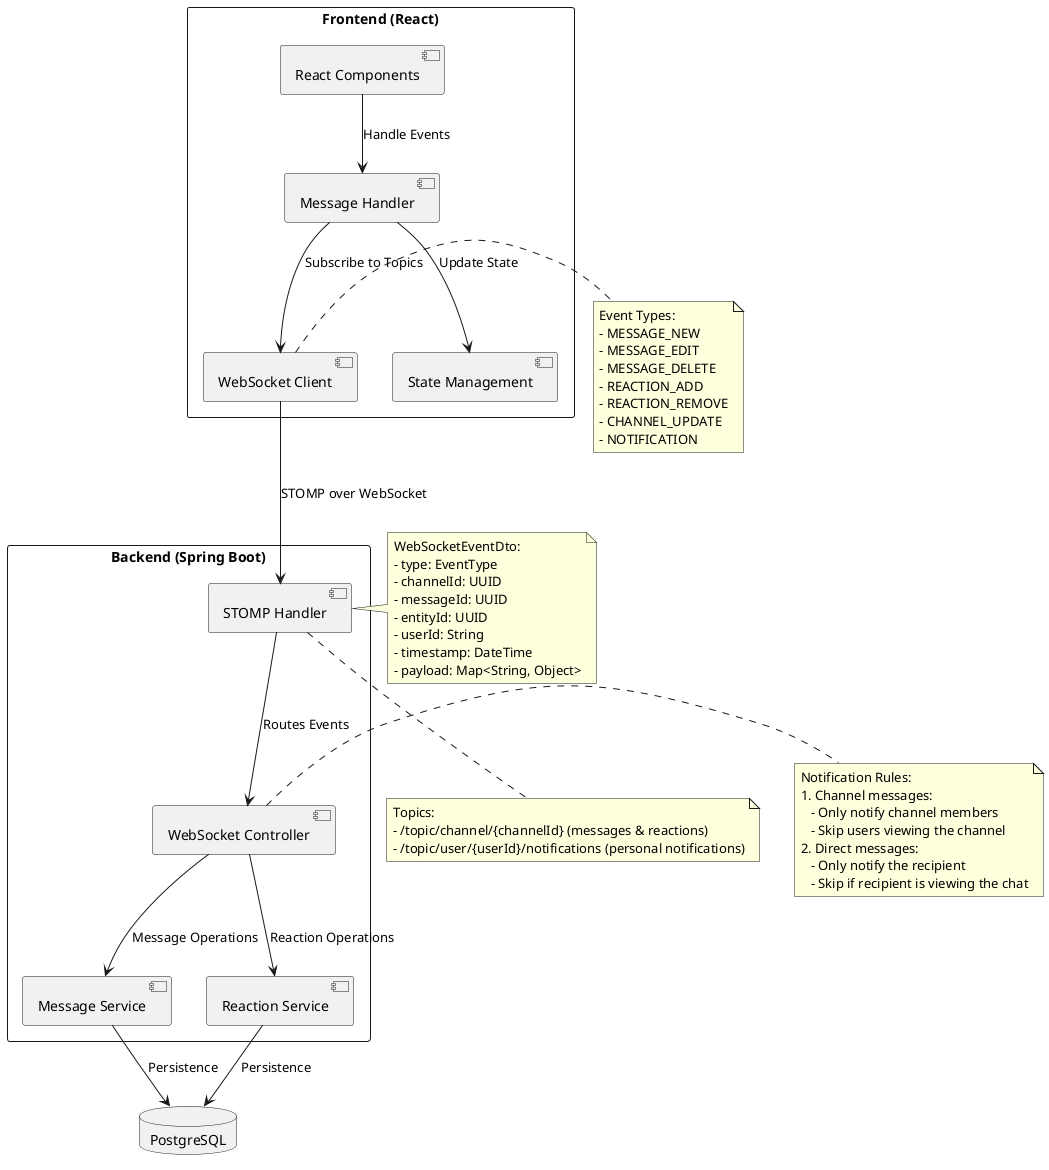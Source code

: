 @startuml websocket_architecture

' Use modern style
skinparam monochrome false
skinparam shadowing false
skinparam defaultFontName Arial
skinparam backgroundColor white
skinparam handwritten false

' Components
rectangle "Frontend (React)" {
    [WebSocket Client] as WSC
    [Message Handler] as MH
    [React Components] as RC
    [State Management] as SM
}

rectangle "Backend (Spring Boot)" {
    [STOMP Handler] as SH
    [WebSocket Controller] as WSController
    [Message Service] as MS
    [Reaction Service] as RS
}

database "PostgreSQL" as DB

' WebSocket Event Types
note right of WSC
  Event Types:
  - MESSAGE_NEW
  - MESSAGE_EDIT
  - MESSAGE_DELETE
  - REACTION_ADD
  - REACTION_REMOVE
  - CHANNEL_UPDATE
  - NOTIFICATION
end note

' Event Payload Structure
note right of SH
  WebSocketEventDto:
  - type: EventType
  - channelId: UUID
  - messageId: UUID
  - entityId: UUID
  - userId: String
  - timestamp: DateTime
  - payload: Map<String, Object>
end note

' Connections
WSC --> SH : STOMP over WebSocket
SH --> WSController : Routes Events
WSController --> MS : Message Operations
WSController --> RS : Reaction Operations
MS --> DB : Persistence
RS --> DB : Persistence

MH --> WSC : Subscribe to Topics
RC --> MH : Handle Events
MH --> SM : Update State

' Topics
note bottom of SH
  Topics:
  - /topic/channel/{channelId} (messages & reactions)
  - /topic/user/{userId}/notifications (personal notifications)
end note

' Notification Strategy
note right of WSController
  Notification Rules:
  1. Channel messages:
     - Only notify channel members
     - Skip users viewing the channel
  2. Direct messages:
     - Only notify the recipient
     - Skip if recipient is viewing the chat
end note

@enduml 